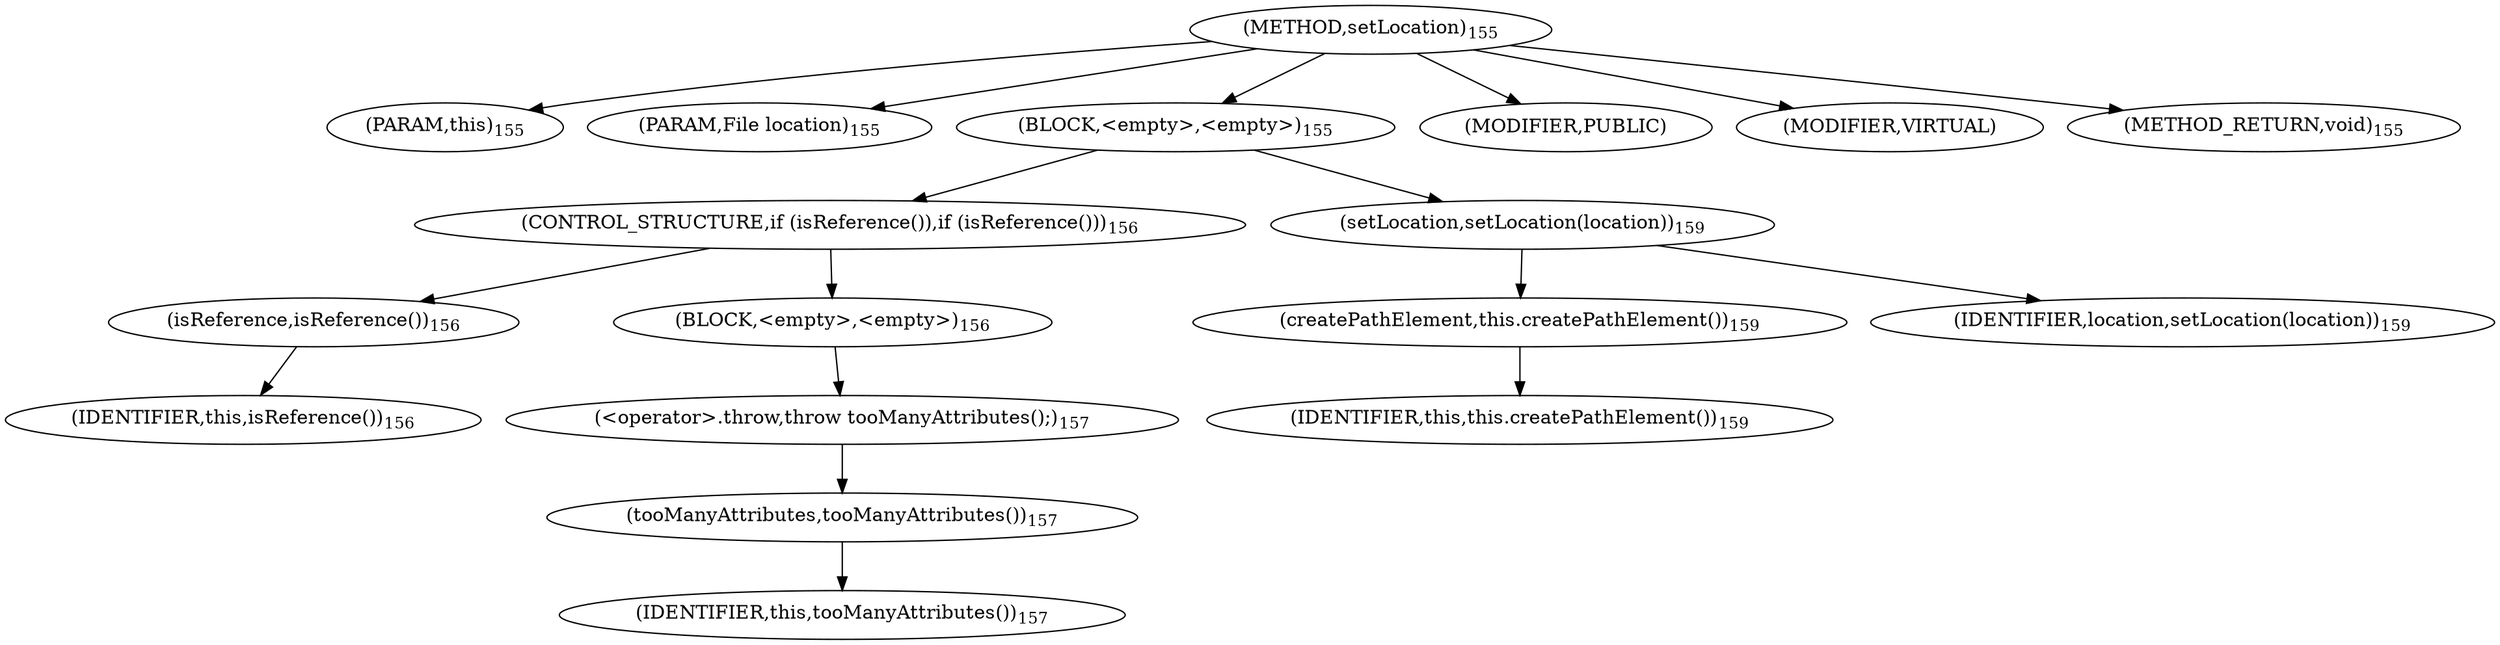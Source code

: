 digraph "setLocation" {  
"225" [label = <(METHOD,setLocation)<SUB>155</SUB>> ]
"27" [label = <(PARAM,this)<SUB>155</SUB>> ]
"226" [label = <(PARAM,File location)<SUB>155</SUB>> ]
"227" [label = <(BLOCK,&lt;empty&gt;,&lt;empty&gt;)<SUB>155</SUB>> ]
"228" [label = <(CONTROL_STRUCTURE,if (isReference()),if (isReference()))<SUB>156</SUB>> ]
"229" [label = <(isReference,isReference())<SUB>156</SUB>> ]
"26" [label = <(IDENTIFIER,this,isReference())<SUB>156</SUB>> ]
"230" [label = <(BLOCK,&lt;empty&gt;,&lt;empty&gt;)<SUB>156</SUB>> ]
"231" [label = <(&lt;operator&gt;.throw,throw tooManyAttributes();)<SUB>157</SUB>> ]
"232" [label = <(tooManyAttributes,tooManyAttributes())<SUB>157</SUB>> ]
"28" [label = <(IDENTIFIER,this,tooManyAttributes())<SUB>157</SUB>> ]
"233" [label = <(setLocation,setLocation(location))<SUB>159</SUB>> ]
"234" [label = <(createPathElement,this.createPathElement())<SUB>159</SUB>> ]
"29" [label = <(IDENTIFIER,this,this.createPathElement())<SUB>159</SUB>> ]
"235" [label = <(IDENTIFIER,location,setLocation(location))<SUB>159</SUB>> ]
"236" [label = <(MODIFIER,PUBLIC)> ]
"237" [label = <(MODIFIER,VIRTUAL)> ]
"238" [label = <(METHOD_RETURN,void)<SUB>155</SUB>> ]
  "225" -> "27" 
  "225" -> "226" 
  "225" -> "227" 
  "225" -> "236" 
  "225" -> "237" 
  "225" -> "238" 
  "227" -> "228" 
  "227" -> "233" 
  "228" -> "229" 
  "228" -> "230" 
  "229" -> "26" 
  "230" -> "231" 
  "231" -> "232" 
  "232" -> "28" 
  "233" -> "234" 
  "233" -> "235" 
  "234" -> "29" 
}
